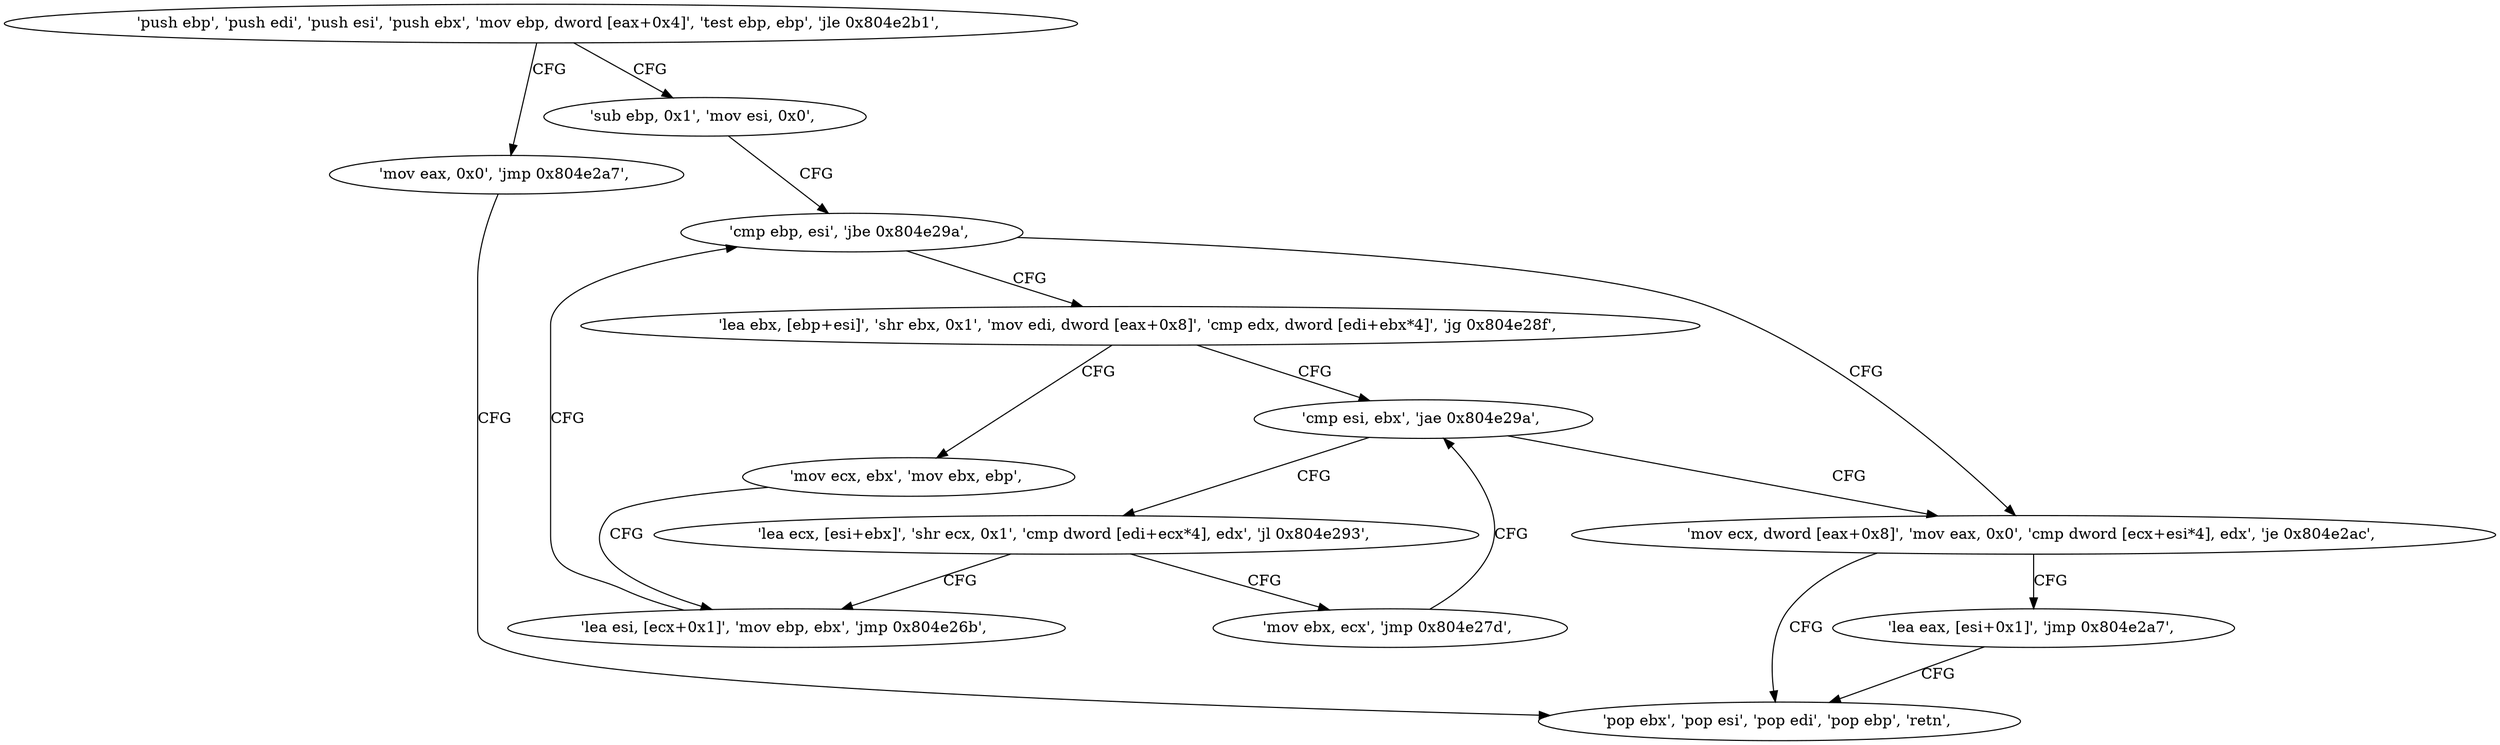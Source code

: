 digraph "func" {
"134537816" [label = "'push ebp', 'push edi', 'push esi', 'push ebx', 'mov ebp, dword [eax+0x4]', 'test ebp, ebp', 'jle 0x804e2b1', " ]
"134537905" [label = "'mov eax, 0x0', 'jmp 0x804e2a7', " ]
"134537827" [label = "'sub ebp, 0x1', 'mov esi, 0x0', " ]
"134537895" [label = "'pop ebx', 'pop esi', 'pop edi', 'pop ebp', 'retn', " ]
"134537835" [label = "'cmp ebp, esi', 'jbe 0x804e29a', " ]
"134537882" [label = "'mov ecx, dword [eax+0x8]', 'mov eax, 0x0', 'cmp dword [ecx+esi*4], edx', 'je 0x804e2ac', " ]
"134537900" [label = "'lea eax, [esi+0x1]', 'jmp 0x804e2a7', " ]
"134537839" [label = "'lea ebx, [ebp+esi]', 'shr ebx, 0x1', 'mov edi, dword [eax+0x8]', 'cmp edx, dword [edi+ebx*4]', 'jg 0x804e28f', " ]
"134537871" [label = "'mov ecx, ebx', 'mov ebx, ebp', " ]
"134537853" [label = "'cmp esi, ebx', 'jae 0x804e29a', " ]
"134537875" [label = "'lea esi, [ecx+0x1]', 'mov ebp, ebx', 'jmp 0x804e26b', " ]
"134537857" [label = "'lea ecx, [esi+ebx]', 'shr ecx, 0x1', 'cmp dword [edi+ecx*4], edx', 'jl 0x804e293', " ]
"134537867" [label = "'mov ebx, ecx', 'jmp 0x804e27d', " ]
"134537816" -> "134537905" [ label = "CFG" ]
"134537816" -> "134537827" [ label = "CFG" ]
"134537905" -> "134537895" [ label = "CFG" ]
"134537827" -> "134537835" [ label = "CFG" ]
"134537835" -> "134537882" [ label = "CFG" ]
"134537835" -> "134537839" [ label = "CFG" ]
"134537882" -> "134537900" [ label = "CFG" ]
"134537882" -> "134537895" [ label = "CFG" ]
"134537900" -> "134537895" [ label = "CFG" ]
"134537839" -> "134537871" [ label = "CFG" ]
"134537839" -> "134537853" [ label = "CFG" ]
"134537871" -> "134537875" [ label = "CFG" ]
"134537853" -> "134537882" [ label = "CFG" ]
"134537853" -> "134537857" [ label = "CFG" ]
"134537875" -> "134537835" [ label = "CFG" ]
"134537857" -> "134537875" [ label = "CFG" ]
"134537857" -> "134537867" [ label = "CFG" ]
"134537867" -> "134537853" [ label = "CFG" ]
}
